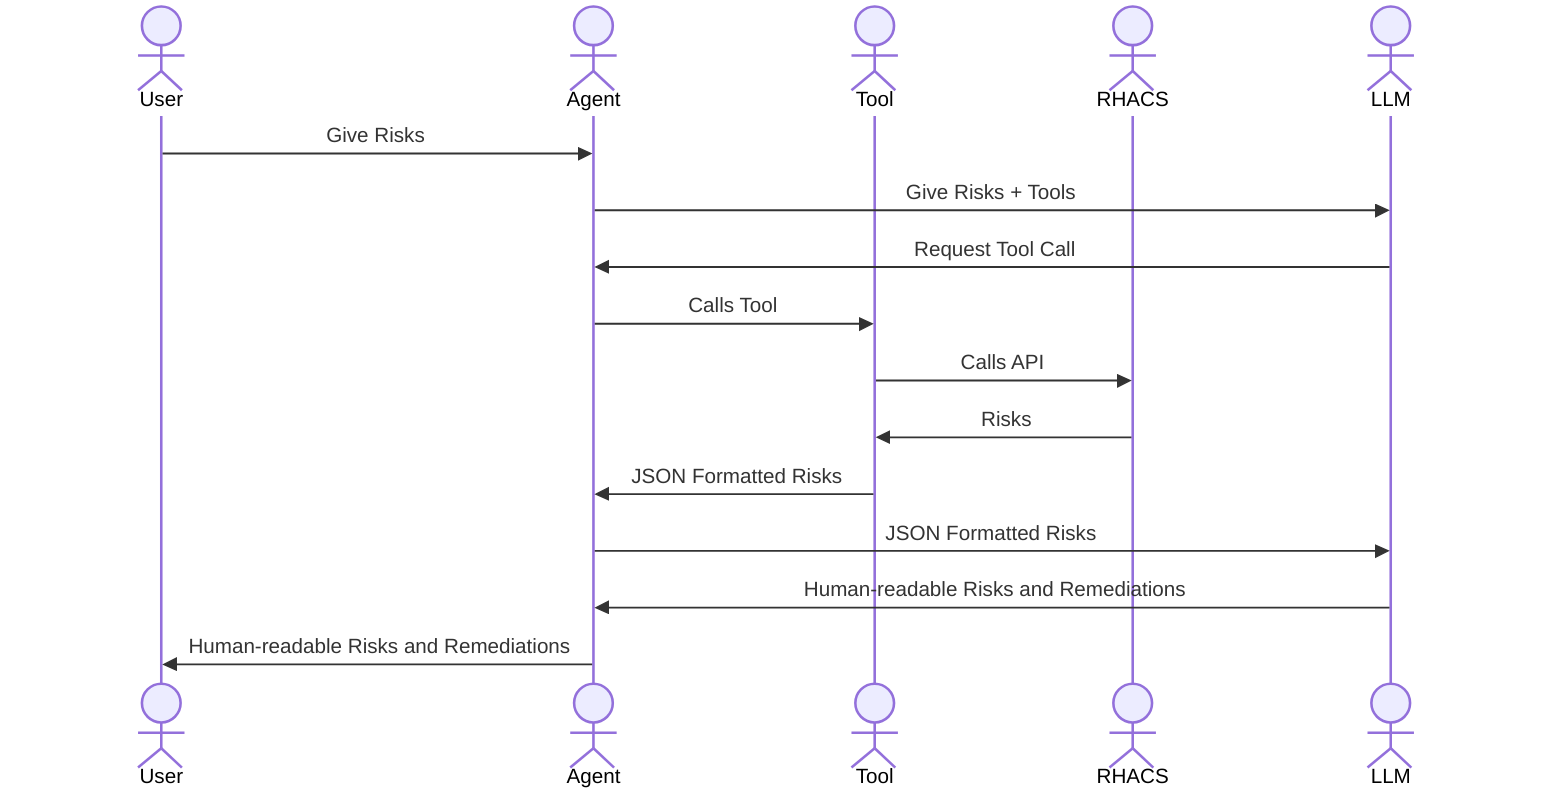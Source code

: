sequenceDiagram
        actor User
        actor Agent
        actor Tool
        actor RHACS
        actor LLM
        User->>Agent: Give Risks
        Agent->>LLM: Give Risks + Tools
        LLM->>Agent: Request Tool Call
        Agent->>Tool: Calls Tool
        Tool->>RHACS: Calls API
        RHACS->>Tool: Risks 
        Tool->>Agent: JSON Formatted Risks
        Agent->>LLM: JSON Formatted Risks
        LLM->>Agent: Human-readable Risks and Remediations
        Agent->>User: Human-readable Risks and Remediations
